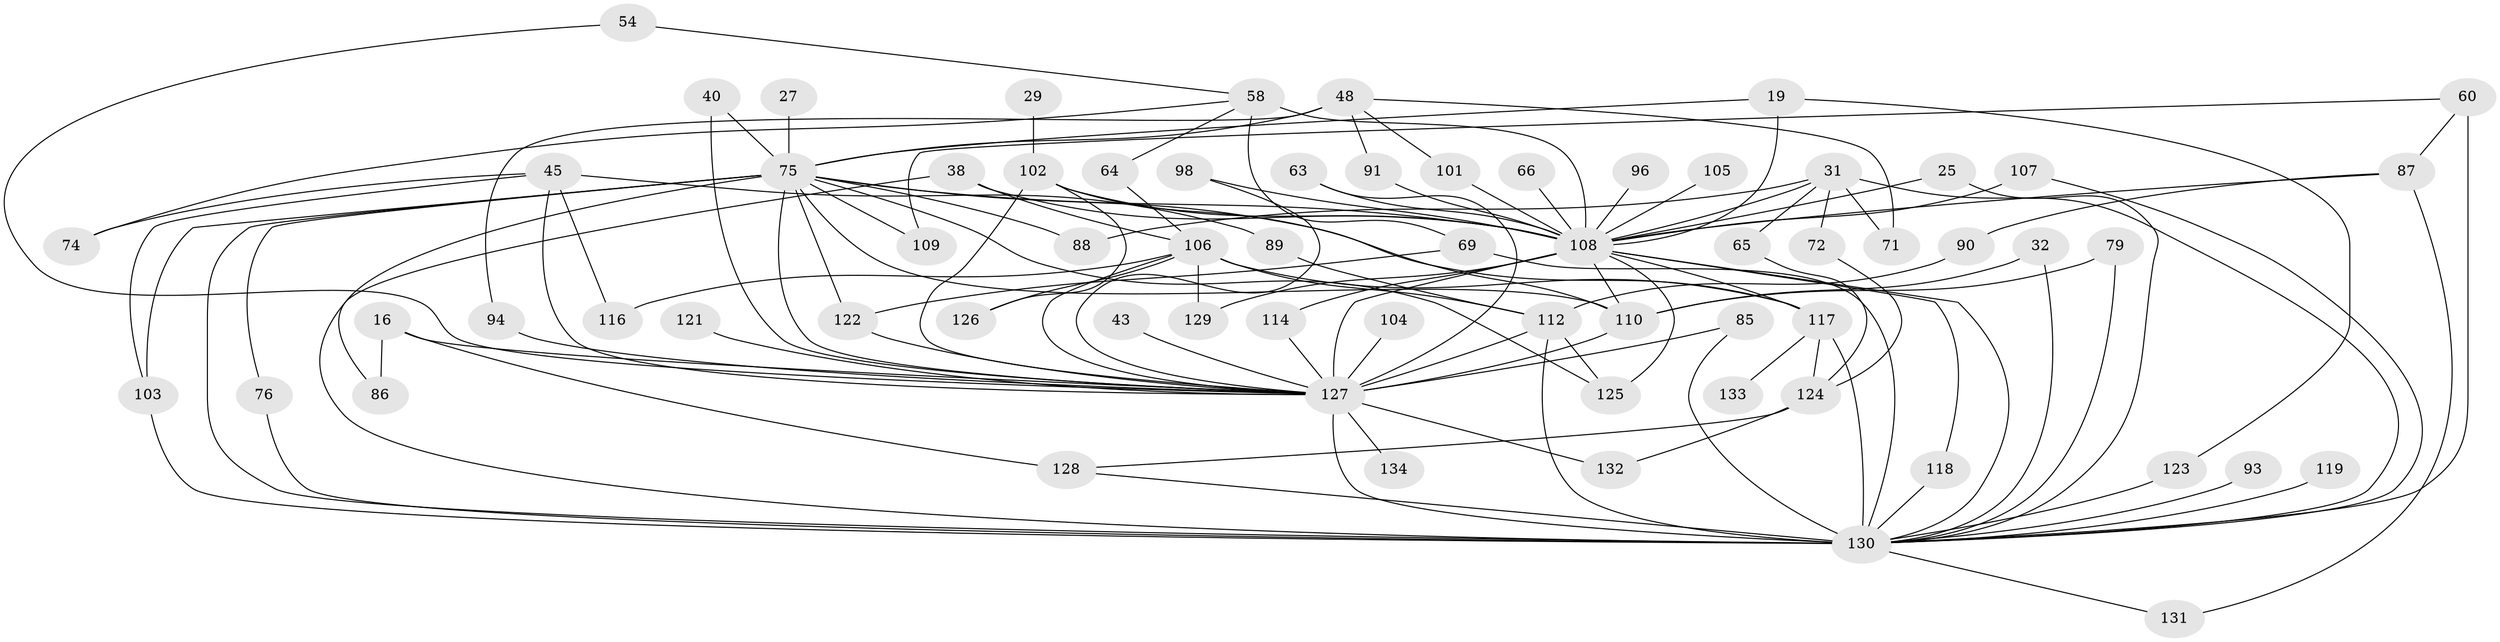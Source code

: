 // original degree distribution, {18: 0.022388059701492536, 22: 0.007462686567164179, 27: 0.014925373134328358, 20: 0.007462686567164179, 19: 0.007462686567164179, 21: 0.007462686567164179, 30: 0.007462686567164179, 3: 0.17164179104477612, 8: 0.029850746268656716, 7: 0.007462686567164179, 5: 0.029850746268656716, 4: 0.08208955223880597, 10: 0.014925373134328358, 2: 0.5597014925373134, 6: 0.029850746268656716}
// Generated by graph-tools (version 1.1) at 2025/44/03/09/25 04:44:53]
// undirected, 67 vertices, 123 edges
graph export_dot {
graph [start="1"]
  node [color=gray90,style=filled];
  16;
  19;
  25;
  27;
  29;
  31 [super="+13"];
  32;
  38 [super="+24+11"];
  40;
  43;
  45;
  48;
  54;
  58 [super="+18+46"];
  60 [super="+44"];
  63;
  64;
  65;
  66;
  69 [super="+50"];
  71;
  72;
  74;
  75 [super="+15+8"];
  76;
  79 [super="+17"];
  85;
  86;
  87 [super="+55"];
  88;
  89;
  90;
  91;
  93;
  94;
  96;
  98;
  101;
  102 [super="+84"];
  103 [super="+70"];
  104;
  105 [super="+12"];
  106 [super="+68+56"];
  107 [super="+37"];
  108 [super="+97+6"];
  109;
  110 [super="+92"];
  112 [super="+82+53+77"];
  114;
  116;
  117 [super="+49+111"];
  118;
  119;
  121;
  122 [super="+57"];
  123 [super="+23"];
  124 [super="+35"];
  125 [super="+113+95"];
  126;
  127 [super="+41+73+100+115+120+7"];
  128 [super="+21"];
  129;
  130 [super="+62+80+10"];
  131;
  132 [super="+78"];
  133;
  134;
  16 -- 86;
  16 -- 128 [weight=2];
  16 -- 127 [weight=2];
  19 -- 123;
  19 -- 75;
  19 -- 108;
  25 -- 108;
  25 -- 130;
  27 -- 75;
  29 -- 102;
  31 -- 65;
  31 -- 71;
  31 -- 72;
  31 -- 88;
  31 -- 108;
  31 -- 130 [weight=3];
  32 -- 130 [weight=2];
  32 -- 110;
  38 -- 106;
  38 -- 108;
  38 -- 130 [weight=2];
  40 -- 75;
  40 -- 127;
  43 -- 127 [weight=2];
  45 -- 74;
  45 -- 89;
  45 -- 116;
  45 -- 103;
  45 -- 127 [weight=2];
  48 -- 71;
  48 -- 91;
  48 -- 94;
  48 -- 101;
  48 -- 75 [weight=2];
  54 -- 58;
  54 -- 127;
  58 -- 64;
  58 -- 69;
  58 -- 74;
  58 -- 108 [weight=4];
  60 -- 109;
  60 -- 87;
  60 -- 130 [weight=3];
  63 -- 108;
  63 -- 127;
  64 -- 106;
  65 -- 124;
  66 -- 108 [weight=2];
  69 -- 122;
  69 -- 130 [weight=2];
  72 -- 124;
  75 -- 76;
  75 -- 86;
  75 -- 88;
  75 -- 109;
  75 -- 122;
  75 -- 108 [weight=6];
  75 -- 117;
  75 -- 127 [weight=10];
  75 -- 130 [weight=7];
  75 -- 103;
  75 -- 125;
  75 -- 110;
  76 -- 130;
  79 -- 130 [weight=3];
  79 -- 110;
  85 -- 130;
  85 -- 127;
  87 -- 108 [weight=2];
  87 -- 131;
  87 -- 90;
  89 -- 112;
  90 -- 112;
  91 -- 108;
  93 -- 130 [weight=2];
  94 -- 127;
  96 -- 108 [weight=2];
  98 -- 108;
  98 -- 127;
  101 -- 108;
  102 -- 108 [weight=2];
  102 -- 126;
  102 -- 110;
  102 -- 127 [weight=2];
  103 -- 130 [weight=2];
  104 -- 127 [weight=2];
  105 -- 108 [weight=3];
  106 -- 116;
  106 -- 129;
  106 -- 126;
  106 -- 117 [weight=3];
  106 -- 127 [weight=7];
  106 -- 112;
  107 -- 108 [weight=2];
  107 -- 130;
  108 -- 129;
  108 -- 114;
  108 -- 118;
  108 -- 117;
  108 -- 127 [weight=16];
  108 -- 130 [weight=6];
  108 -- 125;
  108 -- 110;
  110 -- 127 [weight=2];
  112 -- 125 [weight=2];
  112 -- 130 [weight=4];
  112 -- 127;
  114 -- 127;
  117 -- 133;
  117 -- 124 [weight=2];
  117 -- 130;
  118 -- 130;
  119 -- 130 [weight=2];
  121 -- 127 [weight=2];
  122 -- 127;
  123 -- 130 [weight=2];
  124 -- 128;
  124 -- 132;
  127 -- 130 [weight=10];
  127 -- 132 [weight=2];
  127 -- 134 [weight=2];
  128 -- 130;
  130 -- 131;
}
